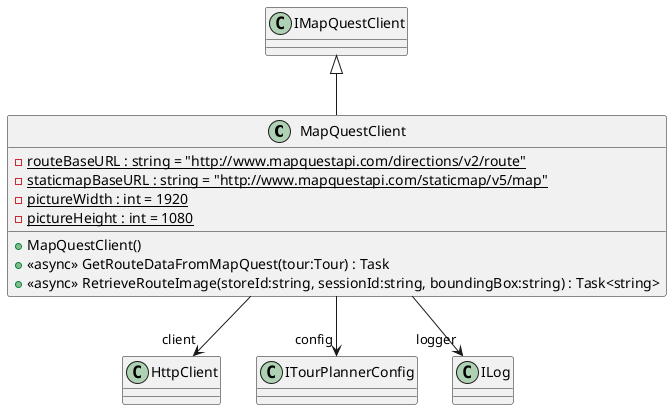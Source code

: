 @startuml
class MapQuestClient {
    - {static} routeBaseURL : string = "http://www.mapquestapi.com/directions/v2/route"
    - {static} staticmapBaseURL : string = "http://www.mapquestapi.com/staticmap/v5/map"
    - {static} pictureWidth : int = 1920
    - {static} pictureHeight : int = 1080
    + MapQuestClient()
    + <<async>> GetRouteDataFromMapQuest(tour:Tour) : Task
    + <<async>> RetrieveRouteImage(storeId:string, sessionId:string, boundingBox:string) : Task<string>
}
IMapQuestClient <|-- MapQuestClient
MapQuestClient --> "client" HttpClient
MapQuestClient --> "config" ITourPlannerConfig
MapQuestClient --> "logger" ILog
@enduml
